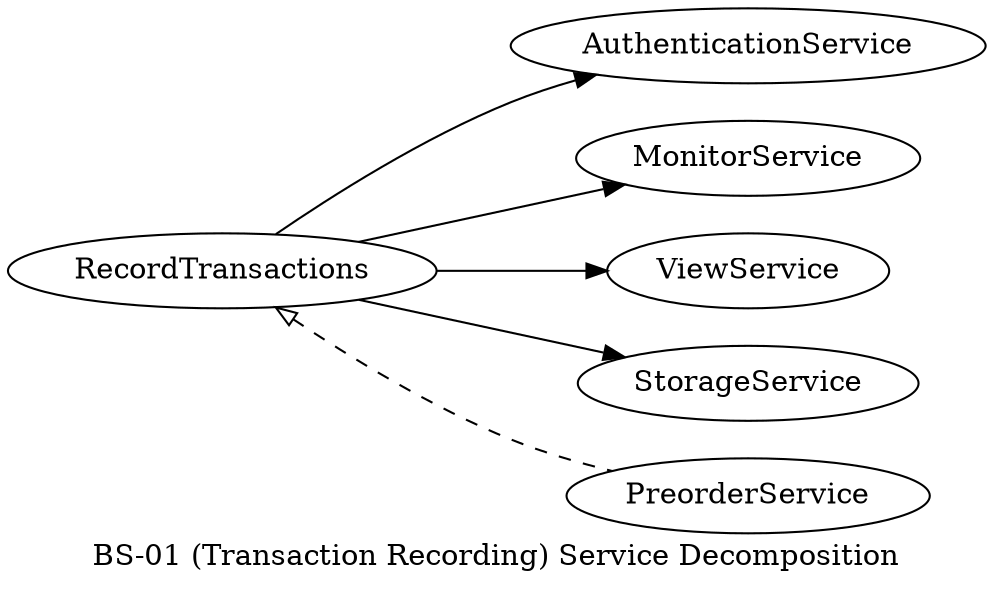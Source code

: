 digraph BS1 {
	label="BS-01 (Transaction Recording) Service Decomposition";
	rankdir=LR;
	AuthenticationService;
	RecordTransactions;
	MonitorService;
	ViewService;
	StorageService;

	RecordTransactions->{AuthenticationService,MonitorService, ViewService, StorageService};
	edge [style=dashed dir=back arrowtail=empty];
	RecordTransactions->{PreorderService};

}
